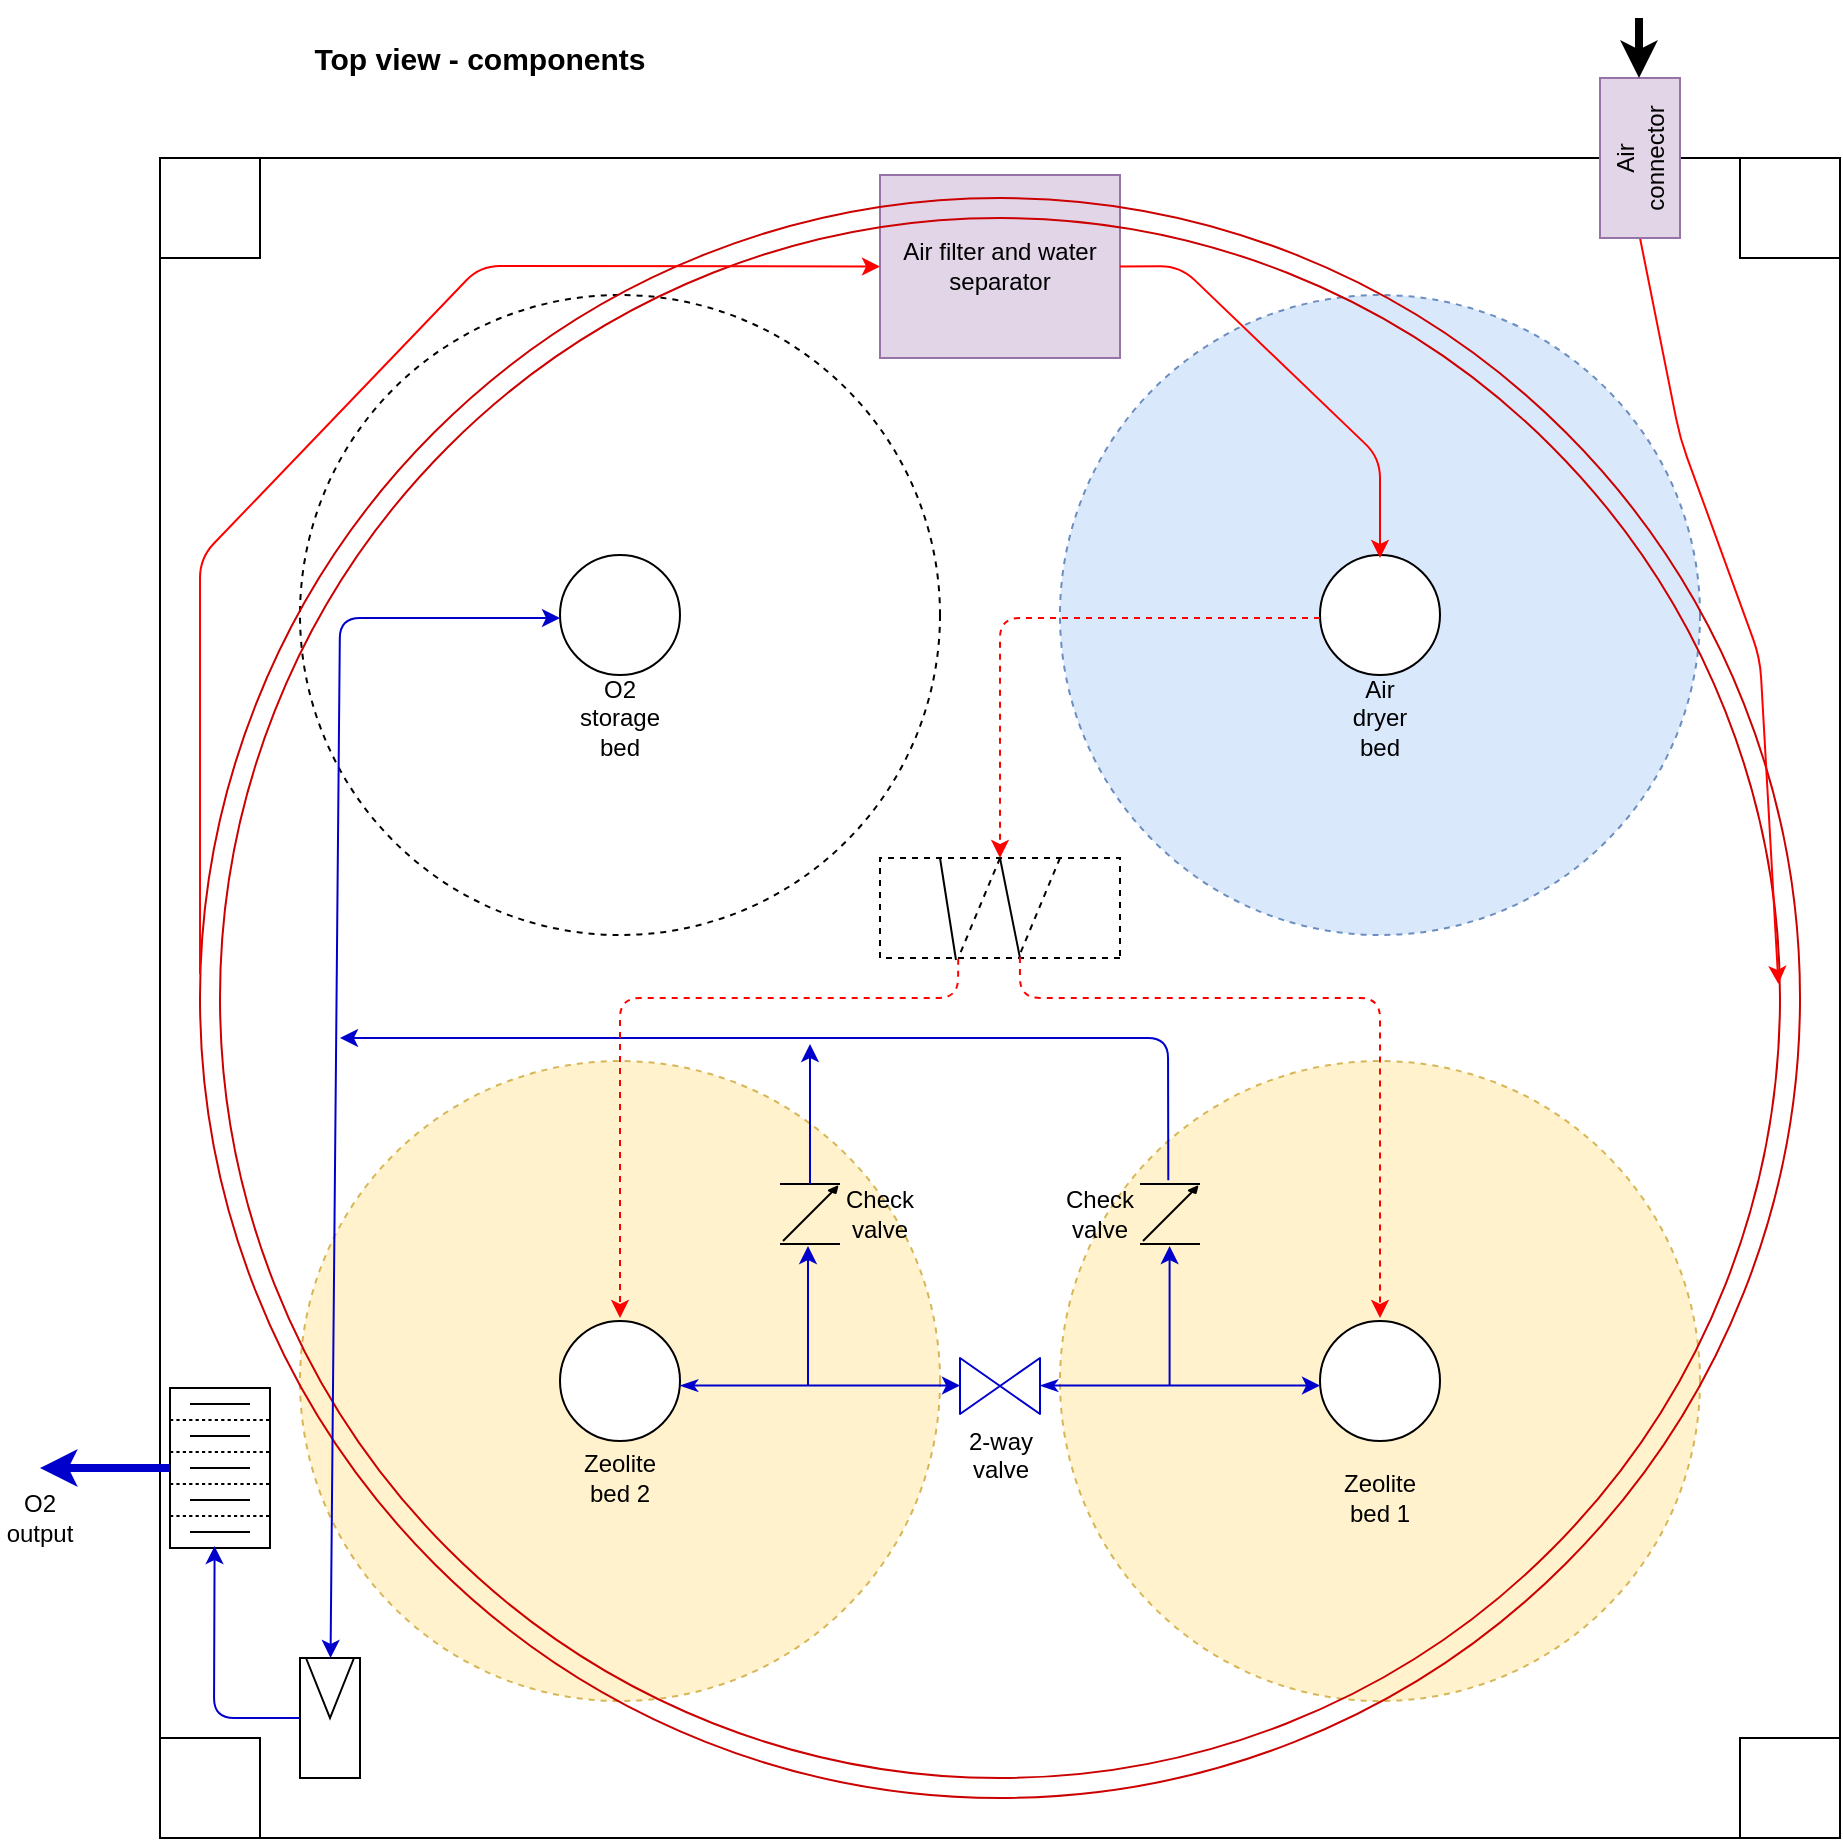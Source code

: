 <mxfile version="12.6.5" type="device"><diagram id="spLuVVALyG7g7PgMC7Z9" name="Page-1"><mxGraphModel dx="1086" dy="806" grid="1" gridSize="10" guides="1" tooltips="1" connect="1" arrows="1" fold="1" page="1" pageScale="1" pageWidth="1169" pageHeight="1654" math="0" shadow="0"><root><mxCell id="0"/><mxCell id="1" parent="0"/><mxCell id="YKiWX6dDMNgixVNtf4_P-15" value="" style="group;connectable=0;" parent="1" vertex="1" connectable="0"><mxGeometry x="100" y="80" width="840" height="840" as="geometry"/></mxCell><mxCell id="skWbrRWEsnRmatz4gZwl-1" value="" style="rounded=0;whiteSpace=wrap;html=1;points=[]" parent="YKiWX6dDMNgixVNtf4_P-15" vertex="1"><mxGeometry width="840" height="840" as="geometry"/></mxCell><mxCell id="YKiWX6dDMNgixVNtf4_P-14" value="" style="group" parent="YKiWX6dDMNgixVNtf4_P-15" vertex="1" connectable="0"><mxGeometry x="70" y="68.5" width="700" height="703" as="geometry"/></mxCell><mxCell id="bzwQMHeHP-Nhu4JNcaLv-14" value="" style="ellipse;whiteSpace=wrap;html=1;aspect=fixed;dashed=1;" parent="YKiWX6dDMNgixVNtf4_P-14" vertex="1"><mxGeometry width="320" height="320" as="geometry"/></mxCell><mxCell id="bzwQMHeHP-Nhu4JNcaLv-15" value="" style="ellipse;whiteSpace=wrap;html=1;aspect=fixed;dashed=1;fillColor=#dae8fc;strokeColor=#6c8ebf;" parent="YKiWX6dDMNgixVNtf4_P-14" vertex="1"><mxGeometry x="380" width="320" height="320" as="geometry"/></mxCell><mxCell id="bzwQMHeHP-Nhu4JNcaLv-17" value="" style="ellipse;whiteSpace=wrap;html=1;aspect=fixed;dashed=1;fillColor=#fff2cc;strokeColor=#d6b656;" parent="YKiWX6dDMNgixVNtf4_P-14" vertex="1"><mxGeometry y="383" width="320" height="320" as="geometry"/></mxCell><mxCell id="bzwQMHeHP-Nhu4JNcaLv-18" value="" style="ellipse;whiteSpace=wrap;html=1;aspect=fixed;dashed=1;fillColor=#fff2cc;strokeColor=#d6b656;" parent="YKiWX6dDMNgixVNtf4_P-14" vertex="1"><mxGeometry x="380" y="383" width="320" height="320" as="geometry"/></mxCell><mxCell id="bzwQMHeHP-Nhu4JNcaLv-19" value="" style="ellipse;whiteSpace=wrap;html=1;aspect=fixed;" parent="YKiWX6dDMNgixVNtf4_P-14" vertex="1"><mxGeometry x="130" y="130" width="60" height="60" as="geometry"/></mxCell><mxCell id="bzwQMHeHP-Nhu4JNcaLv-20" value="" style="ellipse;whiteSpace=wrap;html=1;aspect=fixed;" parent="YKiWX6dDMNgixVNtf4_P-14" vertex="1"><mxGeometry x="510" y="130" width="60" height="60" as="geometry"/></mxCell><mxCell id="bzwQMHeHP-Nhu4JNcaLv-21" value="" style="ellipse;whiteSpace=wrap;html=1;aspect=fixed;" parent="YKiWX6dDMNgixVNtf4_P-14" vertex="1"><mxGeometry x="130" y="513" width="60" height="60" as="geometry"/></mxCell><mxCell id="bzwQMHeHP-Nhu4JNcaLv-22" value="" style="ellipse;whiteSpace=wrap;html=1;aspect=fixed;" parent="YKiWX6dDMNgixVNtf4_P-14" vertex="1"><mxGeometry x="510" y="513" width="60" height="60" as="geometry"/></mxCell><mxCell id="YKiWX6dDMNgixVNtf4_P-40" value="" style="verticalLabelPosition=bottom;align=center;dashed=0;html=1;verticalAlign=top;shape=mxgraph.pid.filters.press_filter;fontFamily=Helvetica;fontSize=12;fontColor=#000000;strokeColor=#000000;rotation=-90;" parent="YKiWX6dDMNgixVNtf4_P-15" vertex="1"><mxGeometry x="-10" y="630" width="80" height="50" as="geometry"/></mxCell><mxCell id="YKiWX6dDMNgixVNtf4_P-9" value="Air filter and water separator" style="rounded=0;whiteSpace=wrap;html=1;strokeColor=#9673a6;strokeWidth=1;fillColor=#e1d5e7;" parent="1" vertex="1"><mxGeometry x="460" y="88.5" width="120" height="91.5" as="geometry"/></mxCell><mxCell id="YKiWX6dDMNgixVNtf4_P-12" value="" style="group;points=[];connectable=0;" parent="1" vertex="1" connectable="0"><mxGeometry x="120" y="100" width="800" height="800" as="geometry"/></mxCell><mxCell id="YKiWX6dDMNgixVNtf4_P-2" value="" style="ellipse;whiteSpace=wrap;html=1;aspect=fixed;fillColor=none;strokeColor=#CC0000;strokeWidth=1;perimeterSpacing=0;points=[]" parent="YKiWX6dDMNgixVNtf4_P-12" vertex="1"><mxGeometry width="800" height="800" as="geometry"/></mxCell><mxCell id="YKiWX6dDMNgixVNtf4_P-3" value="" style="ellipse;whiteSpace=wrap;html=1;aspect=fixed;fillColor=none;strokeColor=#CC0000;strokeWidth=1;perimeterSpacing=0;connectable=0;" parent="YKiWX6dDMNgixVNtf4_P-12" vertex="1"><mxGeometry x="10" y="10" width="780" height="780" as="geometry"/></mxCell><mxCell id="YKiWX6dDMNgixVNtf4_P-7" value="" style="endArrow=classic;html=1;strokeWidth=1;exitX=0.5;exitY=1;exitDx=0;exitDy=0;entryX=0.999;entryY=0.491;entryDx=0;entryDy=0;entryPerimeter=0;strokeColor=#FF0000;" parent="YKiWX6dDMNgixVNtf4_P-12" source="YKiWX6dDMNgixVNtf4_P-4" target="YKiWX6dDMNgixVNtf4_P-3" edge="1"><mxGeometry width="50" height="50" relative="1" as="geometry"><mxPoint x="580" y="110" as="sourcePoint"/><mxPoint x="630" y="60" as="targetPoint"/><Array as="points"><mxPoint x="740" y="120"/><mxPoint x="780" y="230"/></Array></mxGeometry></mxCell><mxCell id="YKiWX6dDMNgixVNtf4_P-10" value="" style="endArrow=classic;html=1;strokeColor=#FF0000;strokeWidth=1;exitX=0;exitY=0.485;exitDx=0;exitDy=0;exitPerimeter=0;entryX=0;entryY=0.5;entryDx=0;entryDy=0;" parent="YKiWX6dDMNgixVNtf4_P-12" source="YKiWX6dDMNgixVNtf4_P-2" target="YKiWX6dDMNgixVNtf4_P-9" edge="1"><mxGeometry width="50" height="50" relative="1" as="geometry"><mxPoint x="580" y="180" as="sourcePoint"/><mxPoint x="630" y="130" as="targetPoint"/><Array as="points"><mxPoint y="180"/><mxPoint x="140" y="34"/></Array></mxGeometry></mxCell><mxCell id="YKiWX6dDMNgixVNtf4_P-16" value="Air dryer bed" style="text;html=1;strokeColor=none;fillColor=none;align=center;verticalAlign=middle;whiteSpace=wrap;rounded=0;" parent="YKiWX6dDMNgixVNtf4_P-12" vertex="1"><mxGeometry x="570" y="250" width="40" height="20" as="geometry"/></mxCell><mxCell id="YKiWX6dDMNgixVNtf4_P-17" value="O2 storage bed" style="text;html=1;strokeColor=none;fillColor=none;align=center;verticalAlign=middle;whiteSpace=wrap;rounded=0;" parent="YKiWX6dDMNgixVNtf4_P-12" vertex="1"><mxGeometry x="190" y="250" width="40" height="20" as="geometry"/></mxCell><mxCell id="YKiWX6dDMNgixVNtf4_P-18" value="Zeolite bed 1" style="text;html=1;strokeColor=none;fillColor=none;align=center;verticalAlign=middle;whiteSpace=wrap;rounded=0;" parent="YKiWX6dDMNgixVNtf4_P-12" vertex="1"><mxGeometry x="570" y="640" width="40" height="20" as="geometry"/></mxCell><mxCell id="YKiWX6dDMNgixVNtf4_P-19" value="Zeolite bed 2" style="text;html=1;strokeColor=none;fillColor=none;align=center;verticalAlign=middle;whiteSpace=wrap;rounded=0;" parent="YKiWX6dDMNgixVNtf4_P-12" vertex="1"><mxGeometry x="190" y="630" width="40" height="20" as="geometry"/></mxCell><mxCell id="YKiWX6dDMNgixVNtf4_P-20" value="2-way &lt;br&gt;valve" style="verticalLabelPosition=bottom;align=center;html=1;verticalAlign=top;pointerEvents=1;dashed=0;shape=mxgraph.pid2valves.valve;valveType=gate;strokeColor=#0000CC;strokeWidth=1;fillColor=none;" parent="YKiWX6dDMNgixVNtf4_P-12" vertex="1"><mxGeometry x="380" y="580" width="40" height="28" as="geometry"/></mxCell><mxCell id="YKiWX6dDMNgixVNtf4_P-21" value="" style="endArrow=classic;html=1;strokeColor=#0000CC;strokeWidth=1;startArrow=classicThin;startFill=1;" parent="YKiWX6dDMNgixVNtf4_P-12" edge="1"><mxGeometry width="50" height="50" relative="1" as="geometry"><mxPoint x="240" y="593.8" as="sourcePoint"/><mxPoint x="380" y="593.8" as="targetPoint"/></mxGeometry></mxCell><mxCell id="YKiWX6dDMNgixVNtf4_P-22" value="" style="endArrow=classic;html=1;strokeColor=#0000CC;strokeWidth=1;startArrow=classicThin;startFill=1;" parent="YKiWX6dDMNgixVNtf4_P-12" edge="1"><mxGeometry width="50" height="50" relative="1" as="geometry"><mxPoint x="420" y="593.8" as="sourcePoint"/><mxPoint x="560" y="593.8" as="targetPoint"/></mxGeometry></mxCell><mxCell id="YKiWX6dDMNgixVNtf4_P-24" value="" style="verticalLabelPosition=bottom;align=center;html=1;verticalAlign=top;pointerEvents=1;dashed=0;shape=mxgraph.pid2valves.valve;valveType=check;fontFamily=Helvetica;fontSize=12;fontColor=#000000;strokeColor=#000000;fillColor=#ffffff;rotation=-90;" parent="YKiWX6dDMNgixVNtf4_P-12" vertex="1"><mxGeometry x="290" y="493" width="30" height="30" as="geometry"/></mxCell><mxCell id="YKiWX6dDMNgixVNtf4_P-27" value="" style="verticalLabelPosition=bottom;align=center;html=1;verticalAlign=top;pointerEvents=1;dashed=0;shape=mxgraph.pid2valves.valve;valveType=check;fontFamily=Helvetica;fontSize=12;fontColor=#000000;strokeColor=#000000;fillColor=#ffffff;rotation=-90;" parent="YKiWX6dDMNgixVNtf4_P-12" vertex="1"><mxGeometry x="470" y="493" width="30" height="30" as="geometry"/></mxCell><mxCell id="YKiWX6dDMNgixVNtf4_P-28" value="" style="endArrow=classic;html=1;strokeColor=#0000CC;strokeWidth=1;" parent="YKiWX6dDMNgixVNtf4_P-12" edge="1"><mxGeometry width="50" height="50" relative="1" as="geometry"><mxPoint x="304" y="594" as="sourcePoint"/><mxPoint x="304" y="524" as="targetPoint"/></mxGeometry></mxCell><mxCell id="YKiWX6dDMNgixVNtf4_P-30" value="" style="endArrow=classic;html=1;strokeColor=#0000CC;strokeWidth=1;" parent="YKiWX6dDMNgixVNtf4_P-12" edge="1"><mxGeometry width="50" height="50" relative="1" as="geometry"><mxPoint x="484.8" y="594" as="sourcePoint"/><mxPoint x="484.8" y="524" as="targetPoint"/></mxGeometry></mxCell><mxCell id="YKiWX6dDMNgixVNtf4_P-32" value="" style="endArrow=classic;html=1;strokeColor=#0000CC;strokeWidth=1;" parent="YKiWX6dDMNgixVNtf4_P-12" edge="1"><mxGeometry width="50" height="50" relative="1" as="geometry"><mxPoint x="305" y="493" as="sourcePoint"/><mxPoint x="305" y="423" as="targetPoint"/></mxGeometry></mxCell><mxCell id="YKiWX6dDMNgixVNtf4_P-36" value="" style="endArrow=classic;startArrow=classic;html=1;strokeColor=#0000CC;strokeWidth=1;" parent="YKiWX6dDMNgixVNtf4_P-12" source="YKiWX6dDMNgixVNtf4_P-38" edge="1"><mxGeometry width="50" height="50" relative="1" as="geometry"><mxPoint x="70" y="890.833" as="sourcePoint"/><mxPoint x="180" y="210" as="targetPoint"/><Array as="points"><mxPoint x="70" y="210"/></Array></mxGeometry></mxCell><mxCell id="YKiWX6dDMNgixVNtf4_P-38" value="" style="verticalLabelPosition=bottom;align=center;outlineConnect=0;dashed=0;html=1;verticalAlign=top;shape=mxgraph.pid.flow_sensors.wedge;fontFamily=Helvetica;fontSize=12;fontColor=#000000;strokeColor=#000000;fillColor=#ffffff;" parent="YKiWX6dDMNgixVNtf4_P-12" vertex="1"><mxGeometry x="50" y="730" width="30" height="60" as="geometry"/></mxCell><mxCell id="YKiWX6dDMNgixVNtf4_P-49" value="" style="group;rotation=-180;dashed=1;" parent="YKiWX6dDMNgixVNtf4_P-12" vertex="1" connectable="0"><mxGeometry x="340" y="330" width="120" height="51" as="geometry"/></mxCell><mxCell id="YKiWX6dDMNgixVNtf4_P-44" value="" style="rounded=0;whiteSpace=wrap;html=1;fillColor=none;rotation=-180;dashed=1;" parent="YKiWX6dDMNgixVNtf4_P-49" vertex="1"><mxGeometry width="120" height="50" as="geometry"/></mxCell><mxCell id="YKiWX6dDMNgixVNtf4_P-45" value="" style="endArrow=none;dashed=1;html=1;entryX=0.667;entryY=0.04;entryDx=0;entryDy=0;entryPerimeter=0;exitX=0.5;exitY=1;exitDx=0;exitDy=0;" parent="YKiWX6dDMNgixVNtf4_P-49" source="YKiWX6dDMNgixVNtf4_P-44" target="YKiWX6dDMNgixVNtf4_P-44" edge="1"><mxGeometry width="50" height="50" relative="1" as="geometry"><mxPoint x="260" y="-180" as="sourcePoint"/><mxPoint x="210" y="-130" as="targetPoint"/></mxGeometry></mxCell><mxCell id="YKiWX6dDMNgixVNtf4_P-46" value="" style="endArrow=none;dashed=1;html=1;entryX=0.667;entryY=0.04;entryDx=0;entryDy=0;entryPerimeter=0;exitX=0.5;exitY=1;exitDx=0;exitDy=0;" parent="YKiWX6dDMNgixVNtf4_P-49" edge="1"><mxGeometry width="50" height="50" relative="1" as="geometry"><mxPoint x="90" as="sourcePoint"/><mxPoint x="70" y="48" as="targetPoint"/></mxGeometry></mxCell><mxCell id="YKiWX6dDMNgixVNtf4_P-47" value="" style="endArrow=none;html=1;exitX=0.5;exitY=1;exitDx=0;exitDy=0;" parent="YKiWX6dDMNgixVNtf4_P-49" source="YKiWX6dDMNgixVNtf4_P-44" edge="1"><mxGeometry width="50" height="50" relative="1" as="geometry"><mxPoint x="260" y="-180" as="sourcePoint"/><mxPoint x="70" y="50" as="targetPoint"/></mxGeometry></mxCell><mxCell id="YKiWX6dDMNgixVNtf4_P-48" value="" style="endArrow=none;html=1;exitX=0.75;exitY=1;exitDx=0;exitDy=0;" parent="YKiWX6dDMNgixVNtf4_P-49" source="YKiWX6dDMNgixVNtf4_P-44" edge="1"><mxGeometry width="50" height="50" relative="1" as="geometry"><mxPoint x="260" y="-180" as="sourcePoint"/><mxPoint x="38" y="51" as="targetPoint"/></mxGeometry></mxCell><mxCell id="y5FcFCdWzmIuLxlXQkkf-2" value="Check valve" style="text;html=1;strokeColor=none;fillColor=none;align=center;verticalAlign=middle;whiteSpace=wrap;rounded=0;" parent="YKiWX6dDMNgixVNtf4_P-12" vertex="1"><mxGeometry x="430" y="498" width="40" height="20" as="geometry"/></mxCell><mxCell id="y5FcFCdWzmIuLxlXQkkf-1" value="Check valve" style="text;html=1;strokeColor=none;fillColor=none;align=center;verticalAlign=middle;whiteSpace=wrap;rounded=0;" parent="YKiWX6dDMNgixVNtf4_P-12" vertex="1"><mxGeometry x="320" y="498" width="40" height="20" as="geometry"/></mxCell><mxCell id="skWbrRWEsnRmatz4gZwl-2" value="" style="rounded=0;whiteSpace=wrap;html=1;" parent="1" vertex="1"><mxGeometry x="100" y="80" width="50" height="50" as="geometry"/></mxCell><mxCell id="bzwQMHeHP-Nhu4JNcaLv-1" value="" style="rounded=0;whiteSpace=wrap;html=1;" parent="1" vertex="1"><mxGeometry x="890" y="80" width="50" height="50" as="geometry"/></mxCell><mxCell id="bzwQMHeHP-Nhu4JNcaLv-2" value="" style="rounded=0;whiteSpace=wrap;html=1;connectable=0;" parent="1" vertex="1"><mxGeometry x="100" y="870" width="50" height="50" as="geometry"/></mxCell><mxCell id="bzwQMHeHP-Nhu4JNcaLv-3" value="" style="rounded=0;whiteSpace=wrap;html=1;connectable=0;" parent="1" vertex="1"><mxGeometry x="890" y="870" width="50" height="50" as="geometry"/></mxCell><mxCell id="YKiWX6dDMNgixVNtf4_P-4" value="Air &lt;br&gt;connector" style="rounded=0;whiteSpace=wrap;html=1;strokeColor=#9673a6;strokeWidth=1;fillColor=#e1d5e7;horizontal=0;" parent="1" vertex="1"><mxGeometry x="820" y="40" width="40" height="80" as="geometry"/></mxCell><mxCell id="YKiWX6dDMNgixVNtf4_P-5" value="" style="endArrow=classic;html=1;strokeWidth=4;" parent="1" edge="1"><mxGeometry width="50" height="50" relative="1" as="geometry"><mxPoint x="839.5" y="10" as="sourcePoint"/><mxPoint x="839.5" y="40" as="targetPoint"/></mxGeometry></mxCell><mxCell id="YKiWX6dDMNgixVNtf4_P-13" value="" style="endArrow=classic;html=1;strokeColor=#FF0000;strokeWidth=1;exitX=1;exitY=0.5;exitDx=0;exitDy=0;" parent="1" source="YKiWX6dDMNgixVNtf4_P-9" edge="1"><mxGeometry width="50" height="50" relative="1" as="geometry"><mxPoint x="1150" y="200" as="sourcePoint"/><mxPoint x="710" y="280" as="targetPoint"/><Array as="points"><mxPoint x="610" y="134"/><mxPoint x="710" y="230"/></Array></mxGeometry></mxCell><mxCell id="YKiWX6dDMNgixVNtf4_P-37" value="" style="endArrow=classic;html=1;strokeColor=#0000CC;strokeWidth=1;exitX=1.061;exitY=0.472;exitDx=0;exitDy=0;exitPerimeter=0;" parent="1" source="YKiWX6dDMNgixVNtf4_P-27" edge="1"><mxGeometry width="50" height="50" relative="1" as="geometry"><mxPoint x="690" y="390" as="sourcePoint"/><mxPoint x="190" y="520" as="targetPoint"/><Array as="points"><mxPoint x="604" y="520"/></Array></mxGeometry></mxCell><mxCell id="YKiWX6dDMNgixVNtf4_P-41" value="" style="endArrow=classic;html=1;strokeColor=#0000CC;strokeWidth=1;exitX=0;exitY=0.5;exitDx=0;exitDy=0;exitPerimeter=0;entryX=0.012;entryY=0.446;entryDx=0;entryDy=0;entryPerimeter=0;" parent="1" source="YKiWX6dDMNgixVNtf4_P-38" target="YKiWX6dDMNgixVNtf4_P-40" edge="1"><mxGeometry width="50" height="50" relative="1" as="geometry"><mxPoint x="250" y="770" as="sourcePoint"/><mxPoint x="130" y="770" as="targetPoint"/><Array as="points"><mxPoint x="127" y="860"/></Array></mxGeometry></mxCell><mxCell id="YKiWX6dDMNgixVNtf4_P-42" value="" style="endArrow=classic;html=1;strokeColor=#0000CC;strokeWidth=4;exitX=0.5;exitY=0;exitDx=0;exitDy=0;exitPerimeter=0;" parent="1" source="YKiWX6dDMNgixVNtf4_P-40" edge="1"><mxGeometry width="50" height="50" relative="1" as="geometry"><mxPoint x="290" y="760" as="sourcePoint"/><mxPoint x="40" y="735" as="targetPoint"/></mxGeometry></mxCell><mxCell id="YKiWX6dDMNgixVNtf4_P-43" value="O2 output" style="text;html=1;strokeColor=none;fillColor=none;align=center;verticalAlign=middle;whiteSpace=wrap;rounded=0;" parent="1" vertex="1"><mxGeometry x="20" y="750" width="40" height="20" as="geometry"/></mxCell><mxCell id="YKiWX6dDMNgixVNtf4_P-50" value="" style="endArrow=classic;html=1;strokeColor=#FF0000;strokeWidth=1;entryX=0.5;entryY=1;entryDx=0;entryDy=0;dashed=1;" parent="1" target="YKiWX6dDMNgixVNtf4_P-44" edge="1"><mxGeometry width="50" height="50" relative="1" as="geometry"><mxPoint x="680" y="310" as="sourcePoint"/><mxPoint x="160" y="530" as="targetPoint"/><Array as="points"><mxPoint x="520" y="310"/></Array></mxGeometry></mxCell><mxCell id="YKiWX6dDMNgixVNtf4_P-51" value="" style="endArrow=classic;html=1;dashed=1;strokeColor=#FF0000;strokeWidth=1;exitX=0.674;exitY=-0.007;exitDx=0;exitDy=0;exitPerimeter=0;" parent="1" source="YKiWX6dDMNgixVNtf4_P-44" edge="1"><mxGeometry width="50" height="50" relative="1" as="geometry"><mxPoint x="280" y="570" as="sourcePoint"/><mxPoint x="330" y="660" as="targetPoint"/><Array as="points"><mxPoint x="499" y="500"/><mxPoint x="330" y="500"/></Array></mxGeometry></mxCell><mxCell id="YKiWX6dDMNgixVNtf4_P-52" value="" style="endArrow=classic;html=1;dashed=1;strokeColor=#FF0000;strokeWidth=1;exitX=0.417;exitY=0.01;exitDx=0;exitDy=0;exitPerimeter=0;" parent="1" source="YKiWX6dDMNgixVNtf4_P-44" edge="1"><mxGeometry width="50" height="50" relative="1" as="geometry"><mxPoint x="280" y="570" as="sourcePoint"/><mxPoint x="710" y="660" as="targetPoint"/><Array as="points"><mxPoint x="530" y="500"/><mxPoint x="710" y="500"/></Array></mxGeometry></mxCell><mxCell id="YKiWX6dDMNgixVNtf4_P-53" value="Top view - components" style="text;html=1;strokeColor=none;fillColor=none;align=center;verticalAlign=middle;whiteSpace=wrap;rounded=0;dashed=1;fontStyle=1;fontSize=15;" parent="1" vertex="1"><mxGeometry x="130" y="20" width="260" height="20" as="geometry"/></mxCell></root></mxGraphModel></diagram></mxfile>